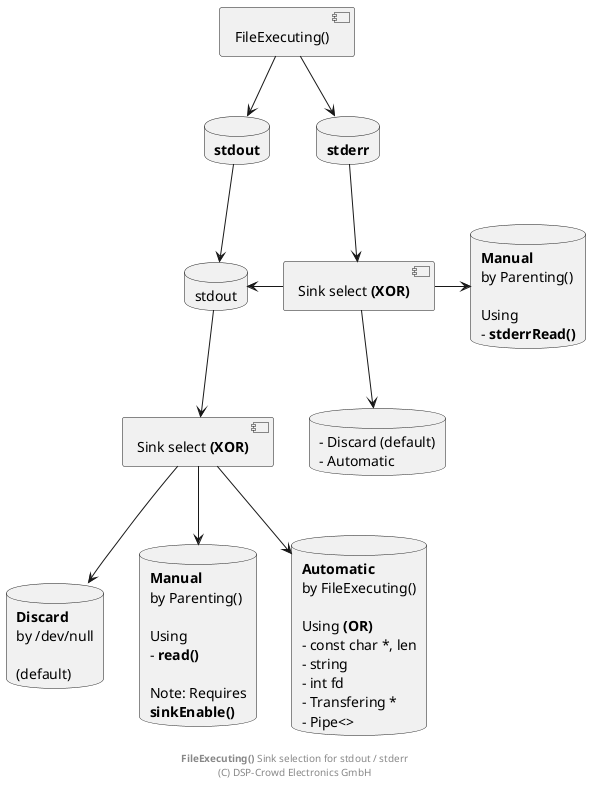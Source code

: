
@startuml

skinparam backgroundColor #ffffff

component "FileExecuting()" as chld
database "**stdout**" as stdout
database "stdout" as stdout2
database "**stderr**" as stderr
component "Sink select **(XOR)**" as sinkSelStdOut
component "Sink select **(XOR)**" as sinkSelStdErr
database "**Discard**\nby /dev/null\n\n(default)" as sinkDiscard
database "**Manual**\nby Parenting()\n\nUsing\n- **read()**\n\nNote: Requires\n**sinkEnable()**" as sinkManual
database "**Automatic**\nby FileExecuting()\n\nUsing **(OR)**\n- const char *, len\n- string\n- int fd\n- Transfering *\n- Pipe<>" as sinkAuto
database "- Discard (default)\n- Automatic" as sinkComb
database "**Manual**\nby Parenting()\n\nUsing\n- **stderrRead()**" as sinkManual2

chld --> stdout
chld --> stderr
stdout --> stdout2
stdout2 --> sinkSelStdOut
stderr --> sinkSelStdErr
stdout2 <- sinkSelStdErr
sinkSelStdOut --> sinkDiscard
sinkSelStdOut --> sinkManual
sinkSelStdOut --> sinkAuto
sinkSelStdErr -> sinkManual2
sinkSelStdErr --> sinkComb

footer **FileExecuting()** Sink selection for stdout / stderr\n(C) DSP-Crowd Electronics GmbH

@enduml


